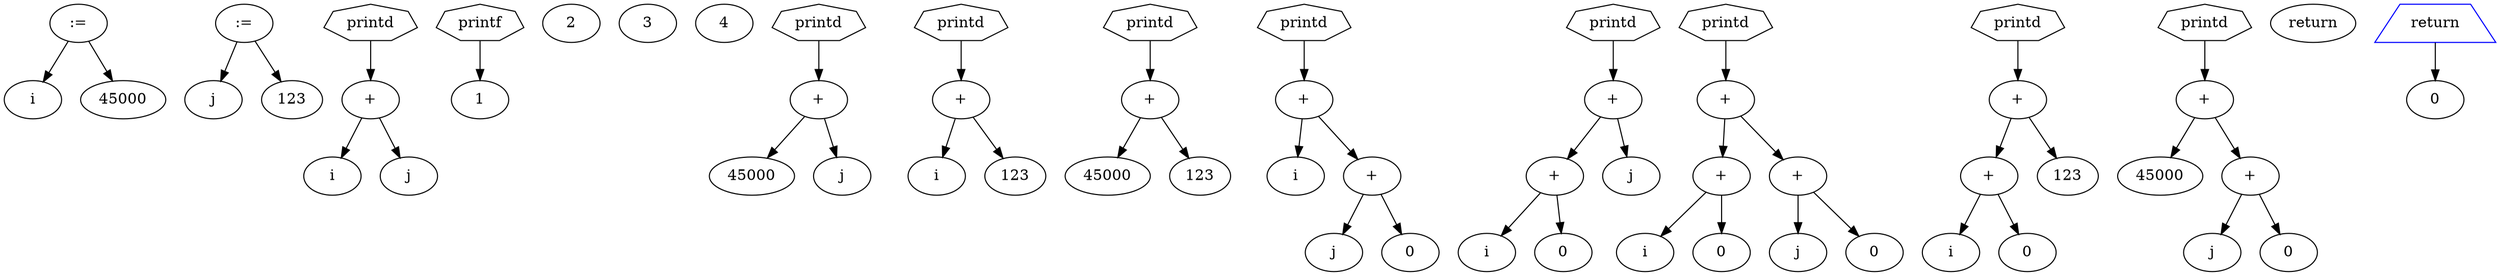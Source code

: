 digraph G {

node_0 [label=":=" shape=ellipse];
node_1 [label="i" shape=ellipse];
node_2 [label="45000" shape=ellipse];
node_3 [label=":=" shape=ellipse];
node_4 [label="j" shape=ellipse];
node_5 [label="123" shape=ellipse];
node_6 [label="printd" shape=septagon];
node_7 [label="+" shape=ellipse];
node_8 [label="i" shape=ellipse];
node_9 [label="j" shape=ellipse];
node_10 [label="printf" shape=septagon];
node_11 [label="1" shape=ellipse];
node_12 [label="2" shape=ellipse];
node_13 [label="3" shape=ellipse];
node_14 [label="4" shape=ellipse];
node_15 [label="printd" shape=septagon];
node_16 [label="+" shape=ellipse];
node_17 [label="45000" shape=ellipse];
node_18 [label="j" shape=ellipse];
node_19 [label="printd" shape=septagon];
node_20 [label="+" shape=ellipse];
node_21 [label="i" shape=ellipse];
node_22 [label="123" shape=ellipse];
node_23 [label="printd" shape=septagon];
node_24 [label="+" shape=ellipse];
node_25 [label="45000" shape=ellipse];
node_26 [label="123" shape=ellipse];
node_27 [label="printd" shape=septagon];
node_28 [label="+" shape=ellipse];
node_29 [label="i" shape=ellipse];
node_30 [label="+" shape=ellipse];
node_31 [label="j" shape=ellipse];
node_32 [label="0" shape=ellipse];
node_33 [label="printd" shape=septagon];
node_34 [label="+" shape=ellipse];
node_35 [label="+" shape=ellipse];
node_36 [label="i" shape=ellipse];
node_37 [label="0" shape=ellipse];
node_38 [label="j" shape=ellipse];
node_39 [label="printd" shape=septagon];
node_40 [label="+" shape=ellipse];
node_41 [label="+" shape=ellipse];
node_42 [label="i" shape=ellipse];
node_43 [label="0" shape=ellipse];
node_44 [label="+" shape=ellipse];
node_45 [label="j" shape=ellipse];
node_46 [label="0" shape=ellipse];
node_47 [label="printd" shape=septagon];
node_48 [label="+" shape=ellipse];
node_49 [label="+" shape=ellipse];
node_50 [label="i" shape=ellipse];
node_51 [label="0" shape=ellipse];
node_52 [label="123" shape=ellipse];
node_53 [label="printd" shape=septagon];
node_54 [label="+" shape=ellipse];
node_55 [label="45000" shape=ellipse];
node_56 [label="+" shape=ellipse];
node_57 [label="j" shape=ellipse];
node_58 [label="0" shape=ellipse];return 
node_59 [label="return" shape=trapezium color=blue];
node_60 [label="0" shape=ellipse];

node_0 -> node_1
node_0 -> node_2
node_3 -> node_4
node_3 -> node_5
node_6 -> node_7
node_7 -> node_8
node_7 -> node_9
node_10 -> node_11
node_15 -> node_16
node_16 -> node_17
node_16 -> node_18
node_19 -> node_20
node_20 -> node_21
node_20 -> node_22
node_23 -> node_24
node_24 -> node_25
node_24 -> node_26
node_27 -> node_28
node_28 -> node_29
node_28 -> node_30
node_30 -> node_31
node_30 -> node_32
node_33 -> node_34
node_34 -> node_35
node_35 -> node_36
node_35 -> node_37
node_34 -> node_38
node_39 -> node_40
node_40 -> node_41
node_41 -> node_42
node_41 -> node_43
node_40 -> node_44
node_44 -> node_45
node_44 -> node_46
node_47 -> node_48
node_48 -> node_49
node_49 -> node_50
node_49 -> node_51
node_48 -> node_52
node_53 -> node_54
node_54 -> node_55
node_54 -> node_56
node_56 -> node_57
node_56 -> node_58
node_59 -> node_60
}